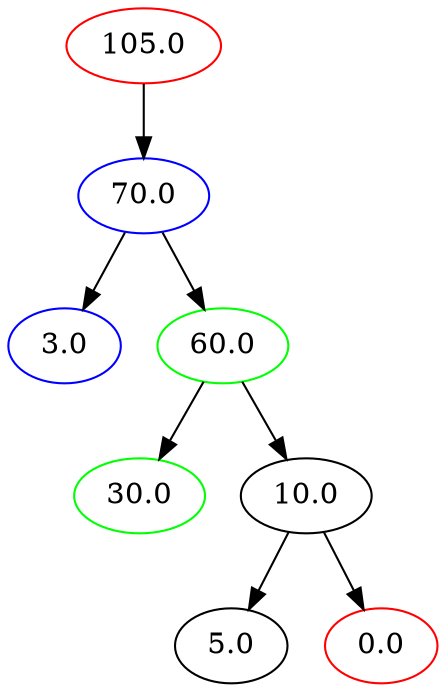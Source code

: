 digraph {
105.0->70.0
70.0->3.0
70.0->60.0
60.0->30.0
60.0->10.0
10.0->5.0
10.0->0.0
105.0[color=red]
0.0[color=red]
70.0[color=blue]
3.0[color=blue]
60.0[color=green]
30.0[color=green]
10.0[color=black]
5.0[color=black]
}